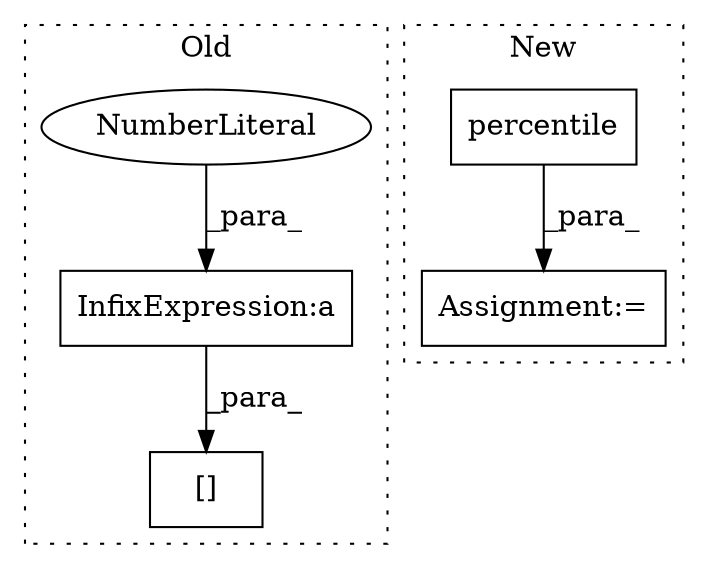 digraph G {
subgraph cluster0 {
1 [label="[]" a="2" s="4380,4413" l="10,1" shape="box"];
4 [label="InfixExpression:a" a="27" s="4403" l="3" shape="box"];
5 [label="NumberLiteral" a="34" s="4406" l="1" shape="ellipse"];
label = "Old";
style="dotted";
}
subgraph cluster1 {
2 [label="percentile" a="32" s="3777,3807" l="11,1" shape="box"];
3 [label="Assignment:=" a="7" s="3770" l="1" shape="box"];
label = "New";
style="dotted";
}
2 -> 3 [label="_para_"];
4 -> 1 [label="_para_"];
5 -> 4 [label="_para_"];
}